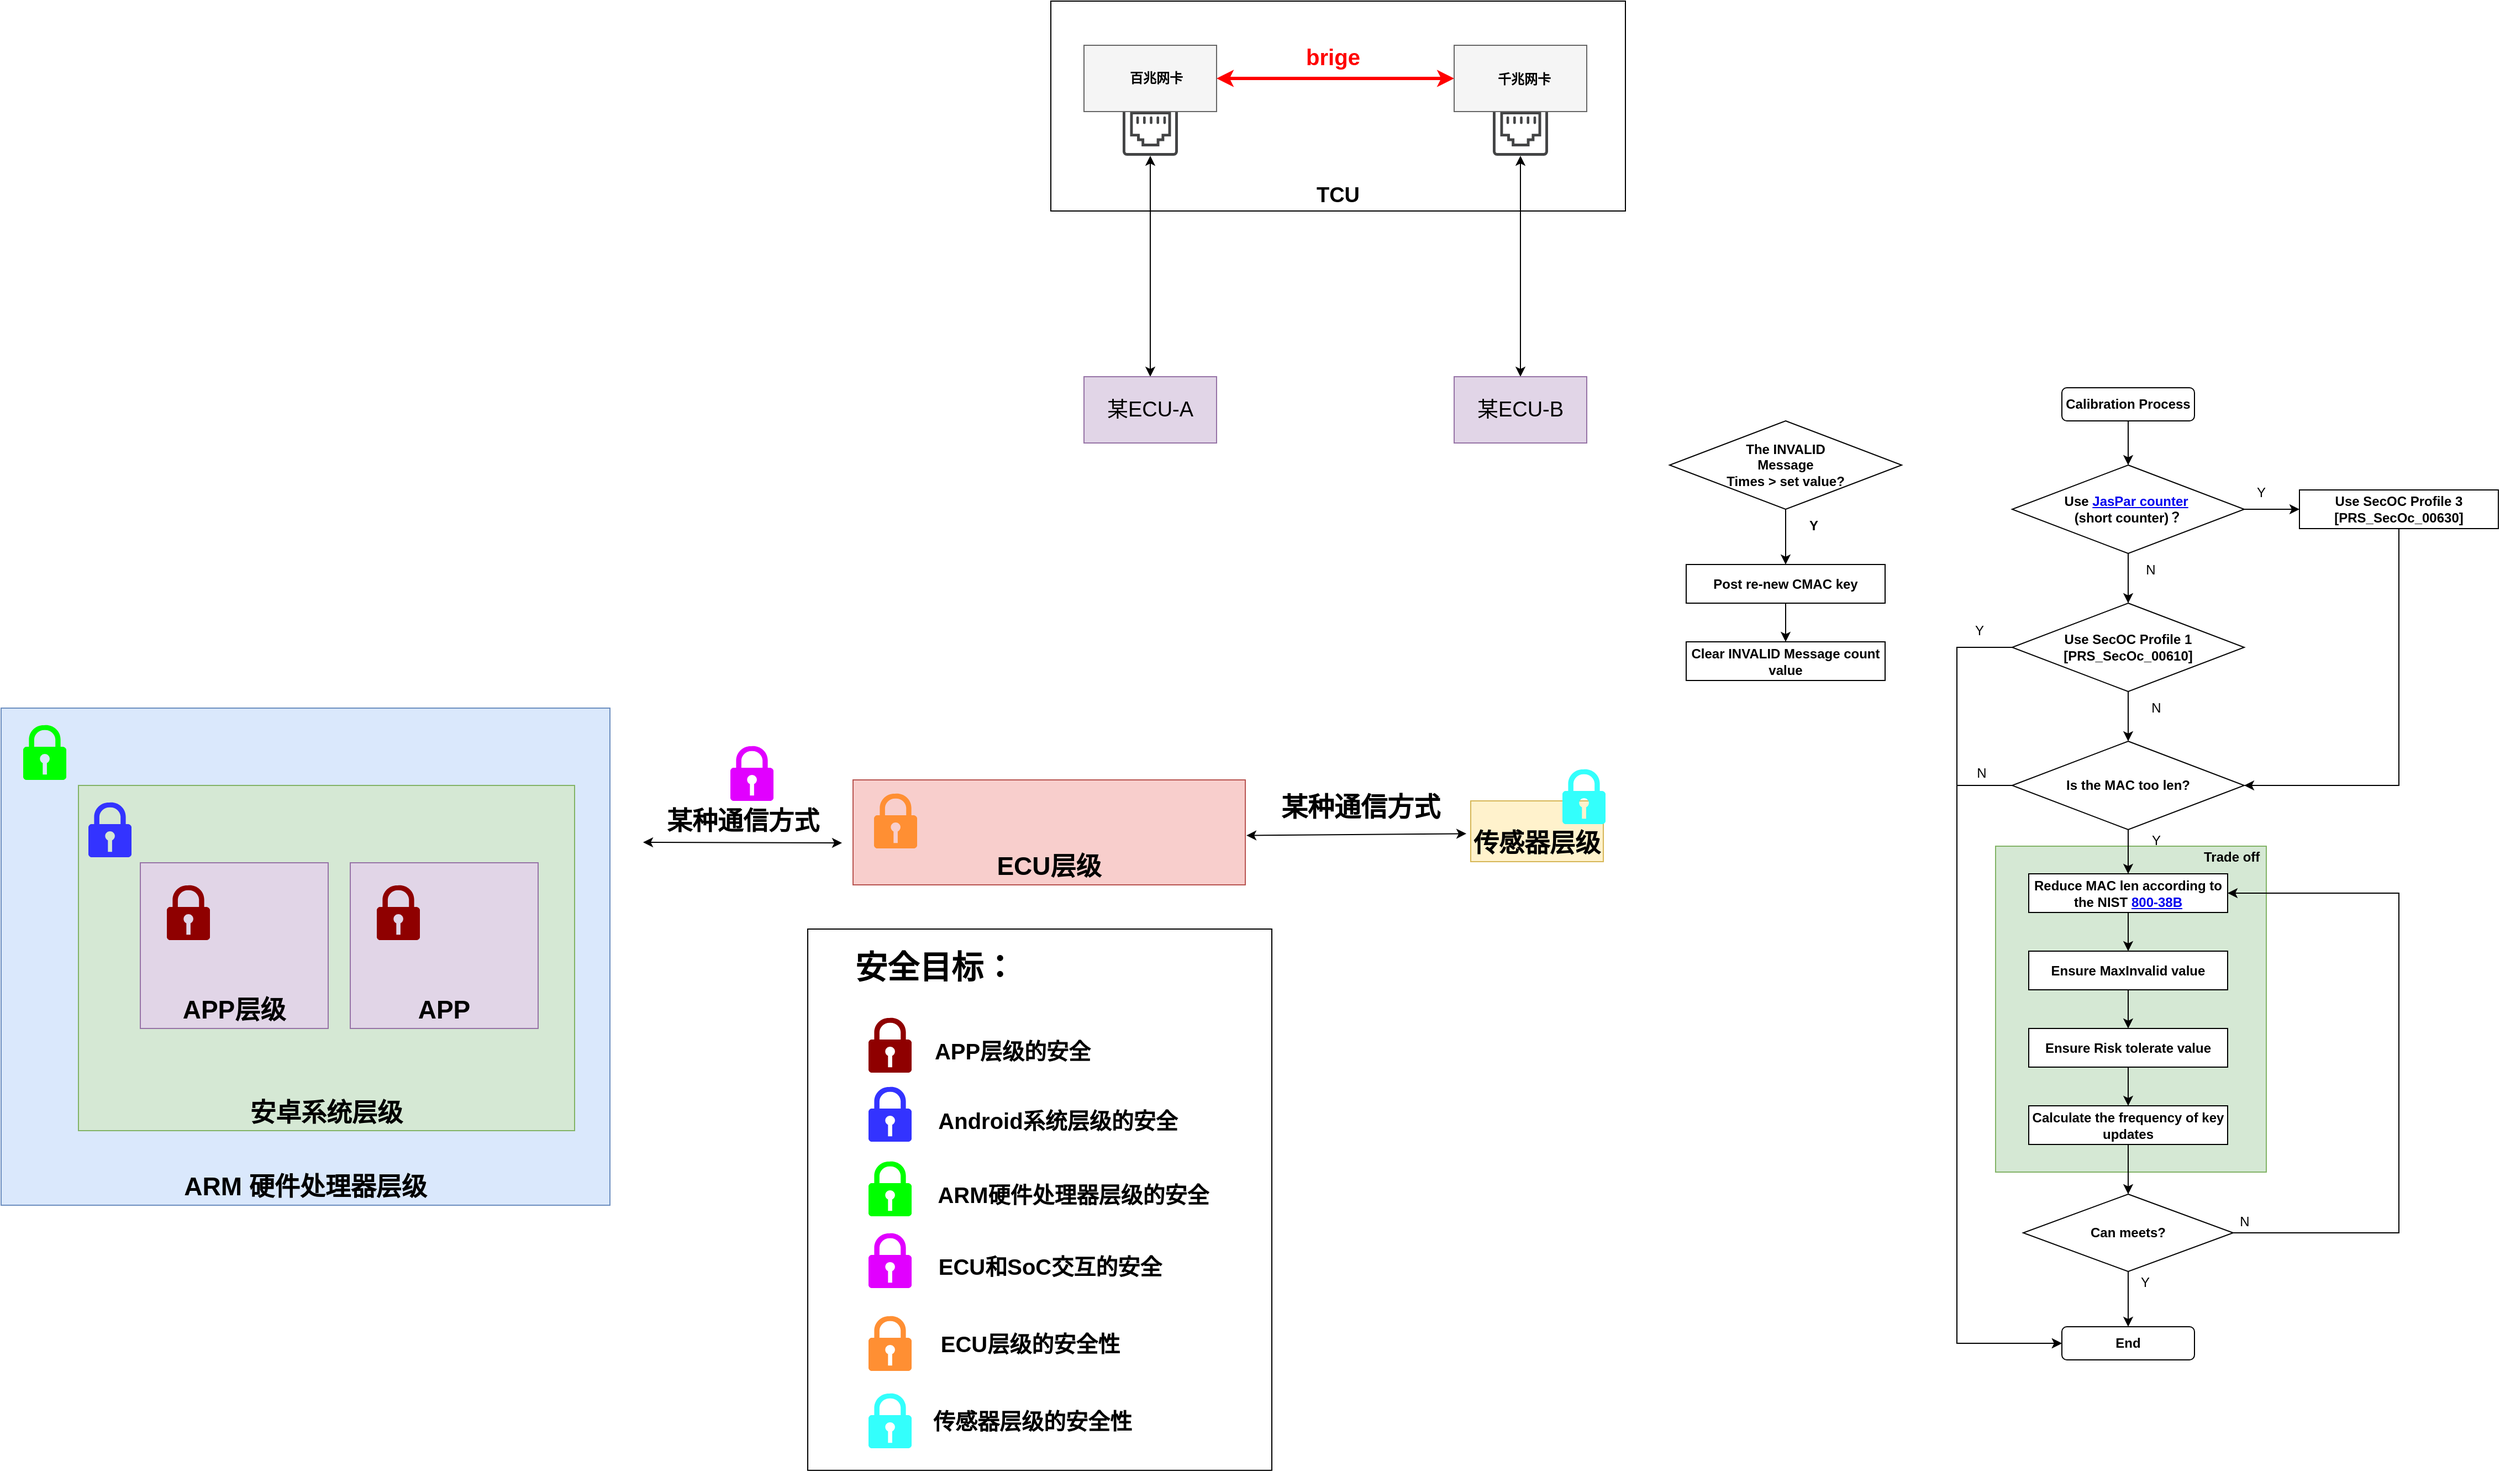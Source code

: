 <mxfile version="22.1.2" type="device">
  <diagram name="第 1 页" id="rmOiObdoo8SDJgoCF7qI">
    <mxGraphModel dx="3737" dy="2924" grid="1" gridSize="10" guides="1" tooltips="1" connect="1" arrows="1" fold="1" page="1" pageScale="1" pageWidth="827" pageHeight="1169" math="0" shadow="0">
      <root>
        <mxCell id="0" />
        <mxCell id="1" parent="0" />
        <mxCell id="uJYKK6epfJ3ZzhCEhE0P-47" value="" style="rounded=0;whiteSpace=wrap;html=1;" vertex="1" parent="1">
          <mxGeometry x="-810" y="820" width="420" height="490" as="geometry" />
        </mxCell>
        <mxCell id="uJYKK6epfJ3ZzhCEhE0P-5" value="ARM 硬件处理器层级" style="rounded=0;whiteSpace=wrap;html=1;fontStyle=1;fontSize=23;verticalAlign=bottom;fillColor=#dae8fc;strokeColor=#6c8ebf;" vertex="1" parent="1">
          <mxGeometry x="-1540" y="620" width="551" height="450" as="geometry" />
        </mxCell>
        <mxCell id="xXVgB1cBaTZv7YHdohXa-44" value="" style="rounded=0;whiteSpace=wrap;html=1;fillColor=#d5e8d4;strokeColor=#82b366;" parent="1" vertex="1">
          <mxGeometry x="265" y="745" width="245" height="295" as="geometry" />
        </mxCell>
        <mxCell id="xXVgB1cBaTZv7YHdohXa-3" style="edgeStyle=orthogonalEdgeStyle;rounded=0;orthogonalLoop=1;jettySize=auto;html=1;exitX=0.5;exitY=1;exitDx=0;exitDy=0;" parent="1" source="xXVgB1cBaTZv7YHdohXa-1" target="xXVgB1cBaTZv7YHdohXa-2" edge="1">
          <mxGeometry relative="1" as="geometry" />
        </mxCell>
        <mxCell id="xXVgB1cBaTZv7YHdohXa-1" value="The INVALID&lt;br&gt;Message&lt;br&gt;Times &amp;gt; set value?" style="rhombus;whiteSpace=wrap;html=1;fontStyle=1" parent="1" vertex="1">
          <mxGeometry x="-30" y="360" width="210" height="80" as="geometry" />
        </mxCell>
        <mxCell id="xXVgB1cBaTZv7YHdohXa-5" style="edgeStyle=orthogonalEdgeStyle;rounded=0;orthogonalLoop=1;jettySize=auto;html=1;exitX=0.5;exitY=1;exitDx=0;exitDy=0;" parent="1" source="xXVgB1cBaTZv7YHdohXa-2" target="xXVgB1cBaTZv7YHdohXa-4" edge="1">
          <mxGeometry relative="1" as="geometry" />
        </mxCell>
        <mxCell id="xXVgB1cBaTZv7YHdohXa-2" value="Post re-new CMAC key" style="rounded=0;whiteSpace=wrap;html=1;fontStyle=1" parent="1" vertex="1">
          <mxGeometry x="-15" y="490" width="180" height="35" as="geometry" />
        </mxCell>
        <mxCell id="xXVgB1cBaTZv7YHdohXa-4" value="Clear INVALID Message count value" style="rounded=0;whiteSpace=wrap;html=1;fontStyle=1" parent="1" vertex="1">
          <mxGeometry x="-15" y="560" width="180" height="35" as="geometry" />
        </mxCell>
        <mxCell id="xXVgB1cBaTZv7YHdohXa-6" value="Y" style="text;html=1;align=center;verticalAlign=middle;resizable=0;points=[];autosize=1;strokeColor=none;fillColor=none;fontStyle=1" parent="1" vertex="1">
          <mxGeometry x="85" y="440" width="30" height="30" as="geometry" />
        </mxCell>
        <mxCell id="xXVgB1cBaTZv7YHdohXa-13" style="edgeStyle=orthogonalEdgeStyle;rounded=0;orthogonalLoop=1;jettySize=auto;html=1;exitX=1;exitY=0.5;exitDx=0;exitDy=0;" parent="1" source="xXVgB1cBaTZv7YHdohXa-8" target="xXVgB1cBaTZv7YHdohXa-12" edge="1">
          <mxGeometry relative="1" as="geometry" />
        </mxCell>
        <mxCell id="xXVgB1cBaTZv7YHdohXa-17" style="edgeStyle=orthogonalEdgeStyle;rounded=0;orthogonalLoop=1;jettySize=auto;html=1;exitX=0.5;exitY=1;exitDx=0;exitDy=0;entryX=0.5;entryY=0;entryDx=0;entryDy=0;" parent="1" source="xXVgB1cBaTZv7YHdohXa-8" target="xXVgB1cBaTZv7YHdohXa-15" edge="1">
          <mxGeometry relative="1" as="geometry" />
        </mxCell>
        <mxCell id="xXVgB1cBaTZv7YHdohXa-8" value="Use&amp;nbsp;&lt;a style=&quot;background-color: initial;&quot; href=&quot;https://rosenstatter.net/thomas/files/prdc2019ExtendingAUTOSAR.pdf&quot;&gt;&lt;strong&gt;JasPar counter&lt;/strong&gt;&lt;/a&gt;&amp;nbsp;&lt;br&gt;(short counter)？" style="rhombus;whiteSpace=wrap;html=1;fontStyle=1" parent="1" vertex="1">
          <mxGeometry x="280" y="400" width="210" height="80" as="geometry" />
        </mxCell>
        <mxCell id="xXVgB1cBaTZv7YHdohXa-11" value="N" style="text;html=1;align=center;verticalAlign=middle;resizable=0;points=[];autosize=1;strokeColor=none;fillColor=none;" parent="1" vertex="1">
          <mxGeometry x="390" y="480" width="30" height="30" as="geometry" />
        </mxCell>
        <mxCell id="xXVgB1cBaTZv7YHdohXa-22" style="edgeStyle=orthogonalEdgeStyle;rounded=0;orthogonalLoop=1;jettySize=auto;html=1;exitX=0.5;exitY=1;exitDx=0;exitDy=0;entryX=1;entryY=0.5;entryDx=0;entryDy=0;" parent="1" source="xXVgB1cBaTZv7YHdohXa-12" target="xXVgB1cBaTZv7YHdohXa-20" edge="1">
          <mxGeometry relative="1" as="geometry" />
        </mxCell>
        <mxCell id="xXVgB1cBaTZv7YHdohXa-12" value="&lt;h4 data-pm-slice=&quot;1 1 []&quot;&gt;Use SecOC Profile 3&lt;br&gt;[PRS_SecOc_00630]&lt;/h4&gt;" style="rounded=0;whiteSpace=wrap;html=1;fontStyle=1" parent="1" vertex="1">
          <mxGeometry x="540" y="422.5" width="180" height="35" as="geometry" />
        </mxCell>
        <mxCell id="xXVgB1cBaTZv7YHdohXa-14" value="Y" style="text;html=1;align=center;verticalAlign=middle;resizable=0;points=[];autosize=1;strokeColor=none;fillColor=none;" parent="1" vertex="1">
          <mxGeometry x="490" y="410" width="30" height="30" as="geometry" />
        </mxCell>
        <mxCell id="xXVgB1cBaTZv7YHdohXa-21" style="edgeStyle=orthogonalEdgeStyle;rounded=0;orthogonalLoop=1;jettySize=auto;html=1;exitX=0.5;exitY=1;exitDx=0;exitDy=0;" parent="1" source="xXVgB1cBaTZv7YHdohXa-15" target="xXVgB1cBaTZv7YHdohXa-20" edge="1">
          <mxGeometry relative="1" as="geometry" />
        </mxCell>
        <mxCell id="xXVgB1cBaTZv7YHdohXa-28" style="edgeStyle=orthogonalEdgeStyle;rounded=0;orthogonalLoop=1;jettySize=auto;html=1;exitX=0;exitY=0.5;exitDx=0;exitDy=0;entryX=0;entryY=0.5;entryDx=0;entryDy=0;" parent="1" source="xXVgB1cBaTZv7YHdohXa-15" target="xXVgB1cBaTZv7YHdohXa-27" edge="1">
          <mxGeometry relative="1" as="geometry">
            <Array as="points">
              <mxPoint x="230" y="565" />
              <mxPoint x="230" y="1195" />
            </Array>
          </mxGeometry>
        </mxCell>
        <mxCell id="xXVgB1cBaTZv7YHdohXa-15" value="Use&amp;nbsp;SecOC Profile 1&lt;br&gt;[PRS_SecOc_00610]" style="rhombus;whiteSpace=wrap;html=1;fontStyle=1" parent="1" vertex="1">
          <mxGeometry x="280" y="525" width="210" height="80" as="geometry" />
        </mxCell>
        <mxCell id="xXVgB1cBaTZv7YHdohXa-19" style="edgeStyle=orthogonalEdgeStyle;rounded=0;orthogonalLoop=1;jettySize=auto;html=1;exitX=0.5;exitY=1;exitDx=0;exitDy=0;" parent="1" source="xXVgB1cBaTZv7YHdohXa-18" target="xXVgB1cBaTZv7YHdohXa-8" edge="1">
          <mxGeometry relative="1" as="geometry" />
        </mxCell>
        <mxCell id="xXVgB1cBaTZv7YHdohXa-18" value="Calibration Process" style="rounded=1;whiteSpace=wrap;html=1;fontStyle=1" parent="1" vertex="1">
          <mxGeometry x="325" y="330" width="120" height="30" as="geometry" />
        </mxCell>
        <mxCell id="xXVgB1cBaTZv7YHdohXa-24" style="edgeStyle=orthogonalEdgeStyle;rounded=0;orthogonalLoop=1;jettySize=auto;html=1;exitX=0.5;exitY=1;exitDx=0;exitDy=0;entryX=0.5;entryY=0;entryDx=0;entryDy=0;" parent="1" source="xXVgB1cBaTZv7YHdohXa-20" target="xXVgB1cBaTZv7YHdohXa-23" edge="1">
          <mxGeometry relative="1" as="geometry" />
        </mxCell>
        <mxCell id="xXVgB1cBaTZv7YHdohXa-46" style="edgeStyle=orthogonalEdgeStyle;rounded=0;orthogonalLoop=1;jettySize=auto;html=1;exitX=0;exitY=0.5;exitDx=0;exitDy=0;entryX=0;entryY=0.5;entryDx=0;entryDy=0;" parent="1" source="xXVgB1cBaTZv7YHdohXa-20" target="xXVgB1cBaTZv7YHdohXa-27" edge="1">
          <mxGeometry relative="1" as="geometry">
            <Array as="points">
              <mxPoint x="230" y="690" />
              <mxPoint x="230" y="1195" />
            </Array>
          </mxGeometry>
        </mxCell>
        <mxCell id="xXVgB1cBaTZv7YHdohXa-20" value="Is the MAC too len?" style="rhombus;whiteSpace=wrap;html=1;fontStyle=1" parent="1" vertex="1">
          <mxGeometry x="280" y="650" width="210" height="80" as="geometry" />
        </mxCell>
        <mxCell id="xXVgB1cBaTZv7YHdohXa-32" style="edgeStyle=orthogonalEdgeStyle;rounded=0;orthogonalLoop=1;jettySize=auto;html=1;exitX=0.5;exitY=1;exitDx=0;exitDy=0;entryX=0.5;entryY=0;entryDx=0;entryDy=0;" parent="1" source="xXVgB1cBaTZv7YHdohXa-23" target="xXVgB1cBaTZv7YHdohXa-31" edge="1">
          <mxGeometry relative="1" as="geometry" />
        </mxCell>
        <mxCell id="xXVgB1cBaTZv7YHdohXa-23" value="&lt;h4 data-pm-slice=&quot;1 1 []&quot;&gt;Reduce MAC len according to the NIST&amp;nbsp;&lt;a style=&quot;background-color: initial;&quot; href=&quot;https://nvlpubs.nist.gov/nistpubs/Legacy/SP/nistspecialpublication800-38b.pdf&quot;&gt;800-38B&lt;/a&gt;&lt;/h4&gt;" style="rounded=0;whiteSpace=wrap;html=1;fontStyle=1" parent="1" vertex="1">
          <mxGeometry x="295" y="770" width="180" height="35" as="geometry" />
        </mxCell>
        <mxCell id="xXVgB1cBaTZv7YHdohXa-25" value="Y" style="text;html=1;align=center;verticalAlign=middle;resizable=0;points=[];autosize=1;strokeColor=none;fillColor=none;" parent="1" vertex="1">
          <mxGeometry x="395" y="725" width="30" height="30" as="geometry" />
        </mxCell>
        <mxCell id="xXVgB1cBaTZv7YHdohXa-27" value="End" style="rounded=1;whiteSpace=wrap;html=1;fontStyle=1" parent="1" vertex="1">
          <mxGeometry x="325" y="1180" width="120" height="30" as="geometry" />
        </mxCell>
        <mxCell id="xXVgB1cBaTZv7YHdohXa-29" value="Y" style="text;html=1;align=center;verticalAlign=middle;resizable=0;points=[];autosize=1;strokeColor=none;fillColor=none;" parent="1" vertex="1">
          <mxGeometry x="235" y="535" width="30" height="30" as="geometry" />
        </mxCell>
        <mxCell id="xXVgB1cBaTZv7YHdohXa-30" value="N" style="text;html=1;align=center;verticalAlign=middle;resizable=0;points=[];autosize=1;strokeColor=none;fillColor=none;" parent="1" vertex="1">
          <mxGeometry x="395" y="605" width="30" height="30" as="geometry" />
        </mxCell>
        <mxCell id="xXVgB1cBaTZv7YHdohXa-34" style="edgeStyle=orthogonalEdgeStyle;rounded=0;orthogonalLoop=1;jettySize=auto;html=1;exitX=0.5;exitY=1;exitDx=0;exitDy=0;" parent="1" source="xXVgB1cBaTZv7YHdohXa-31" target="xXVgB1cBaTZv7YHdohXa-33" edge="1">
          <mxGeometry relative="1" as="geometry" />
        </mxCell>
        <mxCell id="xXVgB1cBaTZv7YHdohXa-31" value="&lt;h4 data-pm-slice=&quot;1 1 []&quot;&gt;Ensure MaxInvalid value&lt;/h4&gt;" style="rounded=0;whiteSpace=wrap;html=1;fontStyle=1" parent="1" vertex="1">
          <mxGeometry x="295" y="840" width="180" height="35" as="geometry" />
        </mxCell>
        <mxCell id="xXVgB1cBaTZv7YHdohXa-36" style="edgeStyle=orthogonalEdgeStyle;rounded=0;orthogonalLoop=1;jettySize=auto;html=1;exitX=0.5;exitY=1;exitDx=0;exitDy=0;entryX=0.5;entryY=0;entryDx=0;entryDy=0;" parent="1" source="xXVgB1cBaTZv7YHdohXa-33" target="xXVgB1cBaTZv7YHdohXa-35" edge="1">
          <mxGeometry relative="1" as="geometry" />
        </mxCell>
        <mxCell id="xXVgB1cBaTZv7YHdohXa-33" value="&lt;h4 data-pm-slice=&quot;1 1 []&quot;&gt;Ensure Risk tolerate value&lt;/h4&gt;" style="rounded=0;whiteSpace=wrap;html=1;fontStyle=1" parent="1" vertex="1">
          <mxGeometry x="295" y="910" width="180" height="35" as="geometry" />
        </mxCell>
        <mxCell id="xXVgB1cBaTZv7YHdohXa-39" style="edgeStyle=orthogonalEdgeStyle;rounded=0;orthogonalLoop=1;jettySize=auto;html=1;exitX=0.5;exitY=1;exitDx=0;exitDy=0;" parent="1" source="xXVgB1cBaTZv7YHdohXa-35" target="xXVgB1cBaTZv7YHdohXa-38" edge="1">
          <mxGeometry relative="1" as="geometry" />
        </mxCell>
        <mxCell id="xXVgB1cBaTZv7YHdohXa-35" value="&lt;h4 data-pm-slice=&quot;1 1 []&quot;&gt;Calculate the frequency of key updates&lt;/h4&gt;" style="rounded=0;whiteSpace=wrap;html=1;fontStyle=1" parent="1" vertex="1">
          <mxGeometry x="295" y="980" width="180" height="35" as="geometry" />
        </mxCell>
        <mxCell id="xXVgB1cBaTZv7YHdohXa-40" style="edgeStyle=orthogonalEdgeStyle;rounded=0;orthogonalLoop=1;jettySize=auto;html=1;exitX=0.5;exitY=1;exitDx=0;exitDy=0;" parent="1" source="xXVgB1cBaTZv7YHdohXa-38" target="xXVgB1cBaTZv7YHdohXa-27" edge="1">
          <mxGeometry relative="1" as="geometry" />
        </mxCell>
        <mxCell id="xXVgB1cBaTZv7YHdohXa-42" style="edgeStyle=orthogonalEdgeStyle;rounded=0;orthogonalLoop=1;jettySize=auto;html=1;exitX=1;exitY=0.5;exitDx=0;exitDy=0;entryX=1;entryY=0.5;entryDx=0;entryDy=0;" parent="1" source="xXVgB1cBaTZv7YHdohXa-38" target="xXVgB1cBaTZv7YHdohXa-23" edge="1">
          <mxGeometry relative="1" as="geometry">
            <Array as="points">
              <mxPoint x="630" y="1095" />
              <mxPoint x="630" y="787" />
            </Array>
          </mxGeometry>
        </mxCell>
        <mxCell id="xXVgB1cBaTZv7YHdohXa-38" value="Can meets?" style="rhombus;whiteSpace=wrap;html=1;fontStyle=1" parent="1" vertex="1">
          <mxGeometry x="290" y="1060" width="190" height="70" as="geometry" />
        </mxCell>
        <mxCell id="xXVgB1cBaTZv7YHdohXa-41" value="Y" style="text;html=1;align=center;verticalAlign=middle;resizable=0;points=[];autosize=1;strokeColor=none;fillColor=none;" parent="1" vertex="1">
          <mxGeometry x="385" y="1125" width="30" height="30" as="geometry" />
        </mxCell>
        <mxCell id="xXVgB1cBaTZv7YHdohXa-43" value="N" style="text;html=1;align=center;verticalAlign=middle;resizable=0;points=[];autosize=1;strokeColor=none;fillColor=none;" parent="1" vertex="1">
          <mxGeometry x="475" y="1070" width="30" height="30" as="geometry" />
        </mxCell>
        <mxCell id="xXVgB1cBaTZv7YHdohXa-45" value="Trade off&amp;nbsp;" style="text;html=1;align=center;verticalAlign=middle;resizable=0;points=[];autosize=1;strokeColor=none;fillColor=none;fontStyle=1" parent="1" vertex="1">
          <mxGeometry x="440" y="740" width="80" height="30" as="geometry" />
        </mxCell>
        <mxCell id="xXVgB1cBaTZv7YHdohXa-47" value="N" style="text;html=1;align=center;verticalAlign=middle;resizable=0;points=[];autosize=1;strokeColor=none;fillColor=none;" parent="1" vertex="1">
          <mxGeometry x="237" y="664" width="30" height="30" as="geometry" />
        </mxCell>
        <mxCell id="liYYXRmyNE75LrCGV-uK-1" value="TCU" style="rounded=0;whiteSpace=wrap;html=1;verticalAlign=bottom;fontStyle=1;fontSize=19;" parent="1" vertex="1">
          <mxGeometry x="-590" y="-20" width="520" height="190" as="geometry" />
        </mxCell>
        <mxCell id="liYYXRmyNE75LrCGV-uK-2" value="" style="sketch=0;pointerEvents=1;shadow=0;dashed=0;html=1;strokeColor=none;fillColor=#434445;aspect=fixed;labelPosition=center;verticalLabelPosition=bottom;verticalAlign=top;align=center;outlineConnect=0;shape=mxgraph.vvd.ethernet_port;" parent="1" vertex="1">
          <mxGeometry x="-525" y="70" width="50" height="50" as="geometry" />
        </mxCell>
        <mxCell id="liYYXRmyNE75LrCGV-uK-3" value="" style="sketch=0;pointerEvents=1;shadow=0;dashed=0;html=1;strokeColor=none;fillColor=#434445;aspect=fixed;labelPosition=center;verticalLabelPosition=bottom;verticalAlign=top;align=center;outlineConnect=0;shape=mxgraph.vvd.ethernet_port;" parent="1" vertex="1">
          <mxGeometry x="-190" y="70" width="50" height="50" as="geometry" />
        </mxCell>
        <mxCell id="liYYXRmyNE75LrCGV-uK-12" style="edgeStyle=orthogonalEdgeStyle;rounded=0;orthogonalLoop=1;jettySize=auto;html=1;exitX=1;exitY=0.5;exitDx=0;exitDy=0;entryX=0;entryY=0.5;entryDx=0;entryDy=0;startArrow=classic;startFill=1;strokeWidth=3;fontColor=#FF0000;strokeColor=#FF0000;" parent="1" source="liYYXRmyNE75LrCGV-uK-4" target="liYYXRmyNE75LrCGV-uK-6" edge="1">
          <mxGeometry relative="1" as="geometry" />
        </mxCell>
        <mxCell id="liYYXRmyNE75LrCGV-uK-4" value="" style="rounded=0;whiteSpace=wrap;html=1;fillColor=#f5f5f5;fontColor=#333333;strokeColor=#666666;" parent="1" vertex="1">
          <mxGeometry x="-560" y="20" width="120" height="60" as="geometry" />
        </mxCell>
        <mxCell id="liYYXRmyNE75LrCGV-uK-5" value="&lt;b&gt;百兆网卡&lt;/b&gt;" style="text;html=1;align=center;verticalAlign=middle;resizable=0;points=[];autosize=1;strokeColor=none;fillColor=none;" parent="1" vertex="1">
          <mxGeometry x="-530" y="35" width="70" height="30" as="geometry" />
        </mxCell>
        <mxCell id="liYYXRmyNE75LrCGV-uK-6" value="" style="rounded=0;whiteSpace=wrap;html=1;fillColor=#f5f5f5;fontColor=#333333;strokeColor=#666666;" parent="1" vertex="1">
          <mxGeometry x="-225" y="20" width="120" height="60" as="geometry" />
        </mxCell>
        <mxCell id="liYYXRmyNE75LrCGV-uK-7" value="千兆网卡" style="text;html=1;align=center;verticalAlign=middle;resizable=0;points=[];autosize=1;strokeColor=none;fillColor=none;fontStyle=1" parent="1" vertex="1">
          <mxGeometry x="-197" y="36" width="70" height="30" as="geometry" />
        </mxCell>
        <mxCell id="liYYXRmyNE75LrCGV-uK-8" style="edgeStyle=orthogonalEdgeStyle;rounded=0;orthogonalLoop=1;jettySize=auto;html=1;fontSize=19;startArrow=classic;startFill=1;" parent="1" source="liYYXRmyNE75LrCGV-uK-9" target="liYYXRmyNE75LrCGV-uK-2" edge="1">
          <mxGeometry relative="1" as="geometry" />
        </mxCell>
        <mxCell id="liYYXRmyNE75LrCGV-uK-9" value="某ECU-A" style="rounded=0;whiteSpace=wrap;html=1;fontSize=19;fillColor=#e1d5e7;strokeColor=#9673a6;" parent="1" vertex="1">
          <mxGeometry x="-560" y="320" width="120" height="60" as="geometry" />
        </mxCell>
        <mxCell id="liYYXRmyNE75LrCGV-uK-10" style="edgeStyle=orthogonalEdgeStyle;rounded=0;orthogonalLoop=1;jettySize=auto;html=1;exitX=0.5;exitY=0;exitDx=0;exitDy=0;fontSize=19;startArrow=classic;startFill=1;" parent="1" source="liYYXRmyNE75LrCGV-uK-11" target="liYYXRmyNE75LrCGV-uK-3" edge="1">
          <mxGeometry relative="1" as="geometry" />
        </mxCell>
        <mxCell id="liYYXRmyNE75LrCGV-uK-11" value="某ECU-B" style="rounded=0;whiteSpace=wrap;html=1;fontSize=19;fillColor=#e1d5e7;strokeColor=#9673a6;" parent="1" vertex="1">
          <mxGeometry x="-225" y="320" width="120" height="60" as="geometry" />
        </mxCell>
        <mxCell id="liYYXRmyNE75LrCGV-uK-13" value="brige" style="text;html=1;align=center;verticalAlign=middle;resizable=0;points=[];autosize=1;strokeColor=none;fillColor=none;fontStyle=1;fontSize=20;fontColor=#FF0000;" parent="1" vertex="1">
          <mxGeometry x="-370" y="10" width="70" height="40" as="geometry" />
        </mxCell>
        <mxCell id="uJYKK6epfJ3ZzhCEhE0P-2" value="安卓系统层级" style="rounded=0;whiteSpace=wrap;html=1;fontStyle=1;fontSize=23;verticalAlign=bottom;fillColor=#d5e8d4;strokeColor=#82b366;" vertex="1" parent="1">
          <mxGeometry x="-1470" y="690" width="449" height="312.5" as="geometry" />
        </mxCell>
        <mxCell id="uJYKK6epfJ3ZzhCEhE0P-1" value="APP层级" style="rounded=0;whiteSpace=wrap;html=1;fontStyle=1;fontSize=23;verticalAlign=bottom;fillColor=#e1d5e7;strokeColor=#9673a6;" vertex="1" parent="1">
          <mxGeometry x="-1414" y="760" width="170" height="150" as="geometry" />
        </mxCell>
        <mxCell id="uJYKK6epfJ3ZzhCEhE0P-4" value="APP" style="rounded=0;whiteSpace=wrap;html=1;fontStyle=1;fontSize=23;verticalAlign=bottom;fillColor=#e1d5e7;strokeColor=#9673a6;" vertex="1" parent="1">
          <mxGeometry x="-1224" y="760" width="170" height="150" as="geometry" />
        </mxCell>
        <mxCell id="uJYKK6epfJ3ZzhCEhE0P-6" value="ECU层级" style="rounded=0;whiteSpace=wrap;html=1;fontStyle=1;fontSize=23;verticalAlign=bottom;fillColor=#f8cecc;strokeColor=#b85450;" vertex="1" parent="1">
          <mxGeometry x="-769" y="685" width="355" height="95" as="geometry" />
        </mxCell>
        <mxCell id="uJYKK6epfJ3ZzhCEhE0P-11" value="" style="endArrow=classic;startArrow=classic;html=1;rounded=0;" edge="1" parent="1">
          <mxGeometry width="50" height="50" relative="1" as="geometry">
            <mxPoint x="-959" y="741.5" as="sourcePoint" />
            <mxPoint x="-779" y="742" as="targetPoint" />
          </mxGeometry>
        </mxCell>
        <mxCell id="uJYKK6epfJ3ZzhCEhE0P-13" value="某种通信方式" style="text;html=1;align=center;verticalAlign=middle;resizable=0;points=[];autosize=1;strokeColor=none;fillColor=none;fontSize=23;fontStyle=1" vertex="1" parent="1">
          <mxGeometry x="-949" y="702" width="160" height="40" as="geometry" />
        </mxCell>
        <mxCell id="uJYKK6epfJ3ZzhCEhE0P-15" value="传感器层级" style="rounded=0;whiteSpace=wrap;html=1;fontStyle=1;fontSize=23;verticalAlign=bottom;fillColor=#fff2cc;strokeColor=#d6b656;" vertex="1" parent="1">
          <mxGeometry x="-210" y="704" width="120" height="55" as="geometry" />
        </mxCell>
        <mxCell id="uJYKK6epfJ3ZzhCEhE0P-16" value="" style="endArrow=classic;startArrow=classic;html=1;rounded=0;entryX=-0.033;entryY=0.539;entryDx=0;entryDy=0;entryPerimeter=0;" edge="1" parent="1" target="uJYKK6epfJ3ZzhCEhE0P-15">
          <mxGeometry width="50" height="50" relative="1" as="geometry">
            <mxPoint x="-413" y="735.29" as="sourcePoint" />
            <mxPoint x="-330" y="736" as="targetPoint" />
          </mxGeometry>
        </mxCell>
        <mxCell id="uJYKK6epfJ3ZzhCEhE0P-17" value="某种通信方式" style="text;html=1;align=center;verticalAlign=middle;resizable=0;points=[];autosize=1;strokeColor=none;fillColor=none;fontSize=24;fontStyle=1" vertex="1" parent="1">
          <mxGeometry x="-395" y="690" width="170" height="40" as="geometry" />
        </mxCell>
        <mxCell id="uJYKK6epfJ3ZzhCEhE0P-21" value="" style="sketch=0;aspect=fixed;pointerEvents=1;shadow=0;dashed=0;html=1;strokeColor=none;labelPosition=center;verticalLabelPosition=bottom;verticalAlign=top;align=center;fillColor=#8f0000;shape=mxgraph.mscae.enterprise.lock" vertex="1" parent="1">
          <mxGeometry x="-1390" y="780" width="39" height="50" as="geometry" />
        </mxCell>
        <mxCell id="uJYKK6epfJ3ZzhCEhE0P-22" value="" style="sketch=0;aspect=fixed;pointerEvents=1;shadow=0;dashed=0;html=1;strokeColor=none;labelPosition=center;verticalLabelPosition=bottom;verticalAlign=top;align=center;fillColor=#3333FF;shape=mxgraph.mscae.enterprise.lock" vertex="1" parent="1">
          <mxGeometry x="-1461" y="705" width="39" height="50" as="geometry" />
        </mxCell>
        <mxCell id="uJYKK6epfJ3ZzhCEhE0P-23" value="" style="sketch=0;aspect=fixed;pointerEvents=1;shadow=0;dashed=0;html=1;strokeColor=none;labelPosition=center;verticalLabelPosition=bottom;verticalAlign=top;align=center;fillColor=#00FF00;shape=mxgraph.mscae.enterprise.lock" vertex="1" parent="1">
          <mxGeometry x="-1520" y="635" width="39" height="50" as="geometry" />
        </mxCell>
        <mxCell id="uJYKK6epfJ3ZzhCEhE0P-24" value="" style="sketch=0;aspect=fixed;pointerEvents=1;shadow=0;dashed=0;html=1;strokeColor=none;labelPosition=center;verticalLabelPosition=bottom;verticalAlign=top;align=center;fillColor=#e100ff;shape=mxgraph.mscae.enterprise.lock" vertex="1" parent="1">
          <mxGeometry x="-880" y="654" width="39" height="50" as="geometry" />
        </mxCell>
        <mxCell id="uJYKK6epfJ3ZzhCEhE0P-31" value="" style="sketch=0;aspect=fixed;pointerEvents=1;shadow=0;dashed=0;html=1;strokeColor=none;labelPosition=center;verticalLabelPosition=bottom;verticalAlign=top;align=center;fillColor=#ff8f33;shape=mxgraph.mscae.enterprise.lock" vertex="1" parent="1">
          <mxGeometry x="-750" y="697" width="39" height="50" as="geometry" />
        </mxCell>
        <mxCell id="uJYKK6epfJ3ZzhCEhE0P-43" value="" style="sketch=0;aspect=fixed;pointerEvents=1;shadow=0;dashed=0;html=1;strokeColor=none;labelPosition=center;verticalLabelPosition=bottom;verticalAlign=top;align=center;fillColor=#33fffc;shape=mxgraph.mscae.enterprise.lock" vertex="1" parent="1">
          <mxGeometry x="-127" y="675" width="39" height="50" as="geometry" />
        </mxCell>
        <mxCell id="uJYKK6epfJ3ZzhCEhE0P-46" value="" style="group" vertex="1" connectable="0" parent="1">
          <mxGeometry x="-780" y="830" width="345" height="460" as="geometry" />
        </mxCell>
        <mxCell id="uJYKK6epfJ3ZzhCEhE0P-28" value="" style="sketch=0;aspect=fixed;pointerEvents=1;shadow=0;dashed=0;html=1;strokeColor=none;labelPosition=center;verticalLabelPosition=bottom;verticalAlign=top;align=center;fillColor=#8f0000;shape=mxgraph.mscae.enterprise.lock" vertex="1" parent="uJYKK6epfJ3ZzhCEhE0P-46">
          <mxGeometry x="25" y="70" width="39" height="50" as="geometry" />
        </mxCell>
        <mxCell id="uJYKK6epfJ3ZzhCEhE0P-29" value="安全目标：" style="text;html=1;align=center;verticalAlign=middle;resizable=0;points=[];autosize=1;strokeColor=none;fillColor=none;fontSize=29;fontStyle=1" vertex="1" parent="uJYKK6epfJ3ZzhCEhE0P-46">
          <mxGeometry width="170" height="50" as="geometry" />
        </mxCell>
        <mxCell id="uJYKK6epfJ3ZzhCEhE0P-30" value="APP层级的安全" style="text;html=1;align=center;verticalAlign=middle;resizable=0;points=[];autosize=1;strokeColor=none;fillColor=none;fontSize=20;fontStyle=1" vertex="1" parent="uJYKK6epfJ3ZzhCEhE0P-46">
          <mxGeometry x="75" y="80" width="160" height="40" as="geometry" />
        </mxCell>
        <mxCell id="uJYKK6epfJ3ZzhCEhE0P-32" value="" style="sketch=0;aspect=fixed;pointerEvents=1;shadow=0;dashed=0;html=1;strokeColor=none;labelPosition=center;verticalLabelPosition=bottom;verticalAlign=top;align=center;fillColor=#3333FF;shape=mxgraph.mscae.enterprise.lock" vertex="1" parent="uJYKK6epfJ3ZzhCEhE0P-46">
          <mxGeometry x="25" y="132.5" width="39" height="50" as="geometry" />
        </mxCell>
        <mxCell id="uJYKK6epfJ3ZzhCEhE0P-33" value="Android系统层级的安全" style="text;html=1;align=center;verticalAlign=middle;resizable=0;points=[];autosize=1;strokeColor=none;fillColor=none;fontSize=20;fontStyle=1" vertex="1" parent="uJYKK6epfJ3ZzhCEhE0P-46">
          <mxGeometry x="76" y="143" width="240" height="40" as="geometry" />
        </mxCell>
        <mxCell id="uJYKK6epfJ3ZzhCEhE0P-34" value="" style="sketch=0;aspect=fixed;pointerEvents=1;shadow=0;dashed=0;html=1;strokeColor=none;labelPosition=center;verticalLabelPosition=bottom;verticalAlign=top;align=center;fillColor=#00FF00;shape=mxgraph.mscae.enterprise.lock" vertex="1" parent="uJYKK6epfJ3ZzhCEhE0P-46">
          <mxGeometry x="25" y="200" width="39" height="50" as="geometry" />
        </mxCell>
        <mxCell id="uJYKK6epfJ3ZzhCEhE0P-35" value="ARM硬件处理器层级的安全" style="text;html=1;align=center;verticalAlign=middle;resizable=0;points=[];autosize=1;strokeColor=none;fillColor=none;fontSize=20;fontStyle=1" vertex="1" parent="uJYKK6epfJ3ZzhCEhE0P-46">
          <mxGeometry x="75" y="210" width="270" height="40" as="geometry" />
        </mxCell>
        <mxCell id="uJYKK6epfJ3ZzhCEhE0P-36" value="" style="sketch=0;aspect=fixed;pointerEvents=1;shadow=0;dashed=0;html=1;strokeColor=none;labelPosition=center;verticalLabelPosition=bottom;verticalAlign=top;align=center;fillColor=#e100ff;shape=mxgraph.mscae.enterprise.lock" vertex="1" parent="uJYKK6epfJ3ZzhCEhE0P-46">
          <mxGeometry x="25" y="265" width="39" height="50" as="geometry" />
        </mxCell>
        <mxCell id="uJYKK6epfJ3ZzhCEhE0P-38" value="ECU和SoC交互的安全" style="text;html=1;align=center;verticalAlign=middle;resizable=0;points=[];autosize=1;strokeColor=none;fillColor=none;fontSize=20;fontStyle=1" vertex="1" parent="uJYKK6epfJ3ZzhCEhE0P-46">
          <mxGeometry x="74" y="275" width="230" height="40" as="geometry" />
        </mxCell>
        <mxCell id="uJYKK6epfJ3ZzhCEhE0P-39" value="" style="sketch=0;aspect=fixed;pointerEvents=1;shadow=0;dashed=0;html=1;strokeColor=none;labelPosition=center;verticalLabelPosition=bottom;verticalAlign=top;align=center;fillColor=#ff8f33;shape=mxgraph.mscae.enterprise.lock" vertex="1" parent="uJYKK6epfJ3ZzhCEhE0P-46">
          <mxGeometry x="25" y="340" width="39" height="50" as="geometry" />
        </mxCell>
        <mxCell id="uJYKK6epfJ3ZzhCEhE0P-40" value="ECU层级的安全性" style="text;html=1;align=center;verticalAlign=middle;resizable=0;points=[];autosize=1;strokeColor=none;fillColor=none;fontSize=20;fontStyle=1" vertex="1" parent="uJYKK6epfJ3ZzhCEhE0P-46">
          <mxGeometry x="76" y="345" width="190" height="40" as="geometry" />
        </mxCell>
        <mxCell id="uJYKK6epfJ3ZzhCEhE0P-42" value="传感器层级的安全性" style="text;html=1;align=center;verticalAlign=middle;resizable=0;points=[];autosize=1;strokeColor=none;fillColor=none;fontSize=20;fontStyle=1" vertex="1" parent="uJYKK6epfJ3ZzhCEhE0P-46">
          <mxGeometry x="73" y="415" width="200" height="40" as="geometry" />
        </mxCell>
        <mxCell id="uJYKK6epfJ3ZzhCEhE0P-44" value="" style="sketch=0;aspect=fixed;pointerEvents=1;shadow=0;dashed=0;html=1;strokeColor=none;labelPosition=center;verticalLabelPosition=bottom;verticalAlign=top;align=center;fillColor=#33fffc;shape=mxgraph.mscae.enterprise.lock" vertex="1" parent="uJYKK6epfJ3ZzhCEhE0P-46">
          <mxGeometry x="25" y="410" width="39" height="50" as="geometry" />
        </mxCell>
        <mxCell id="uJYKK6epfJ3ZzhCEhE0P-49" value="" style="sketch=0;aspect=fixed;pointerEvents=1;shadow=0;dashed=0;html=1;strokeColor=none;labelPosition=center;verticalLabelPosition=bottom;verticalAlign=top;align=center;fillColor=#8f0000;shape=mxgraph.mscae.enterprise.lock" vertex="1" parent="1">
          <mxGeometry x="-1200" y="780" width="39" height="50" as="geometry" />
        </mxCell>
      </root>
    </mxGraphModel>
  </diagram>
</mxfile>
